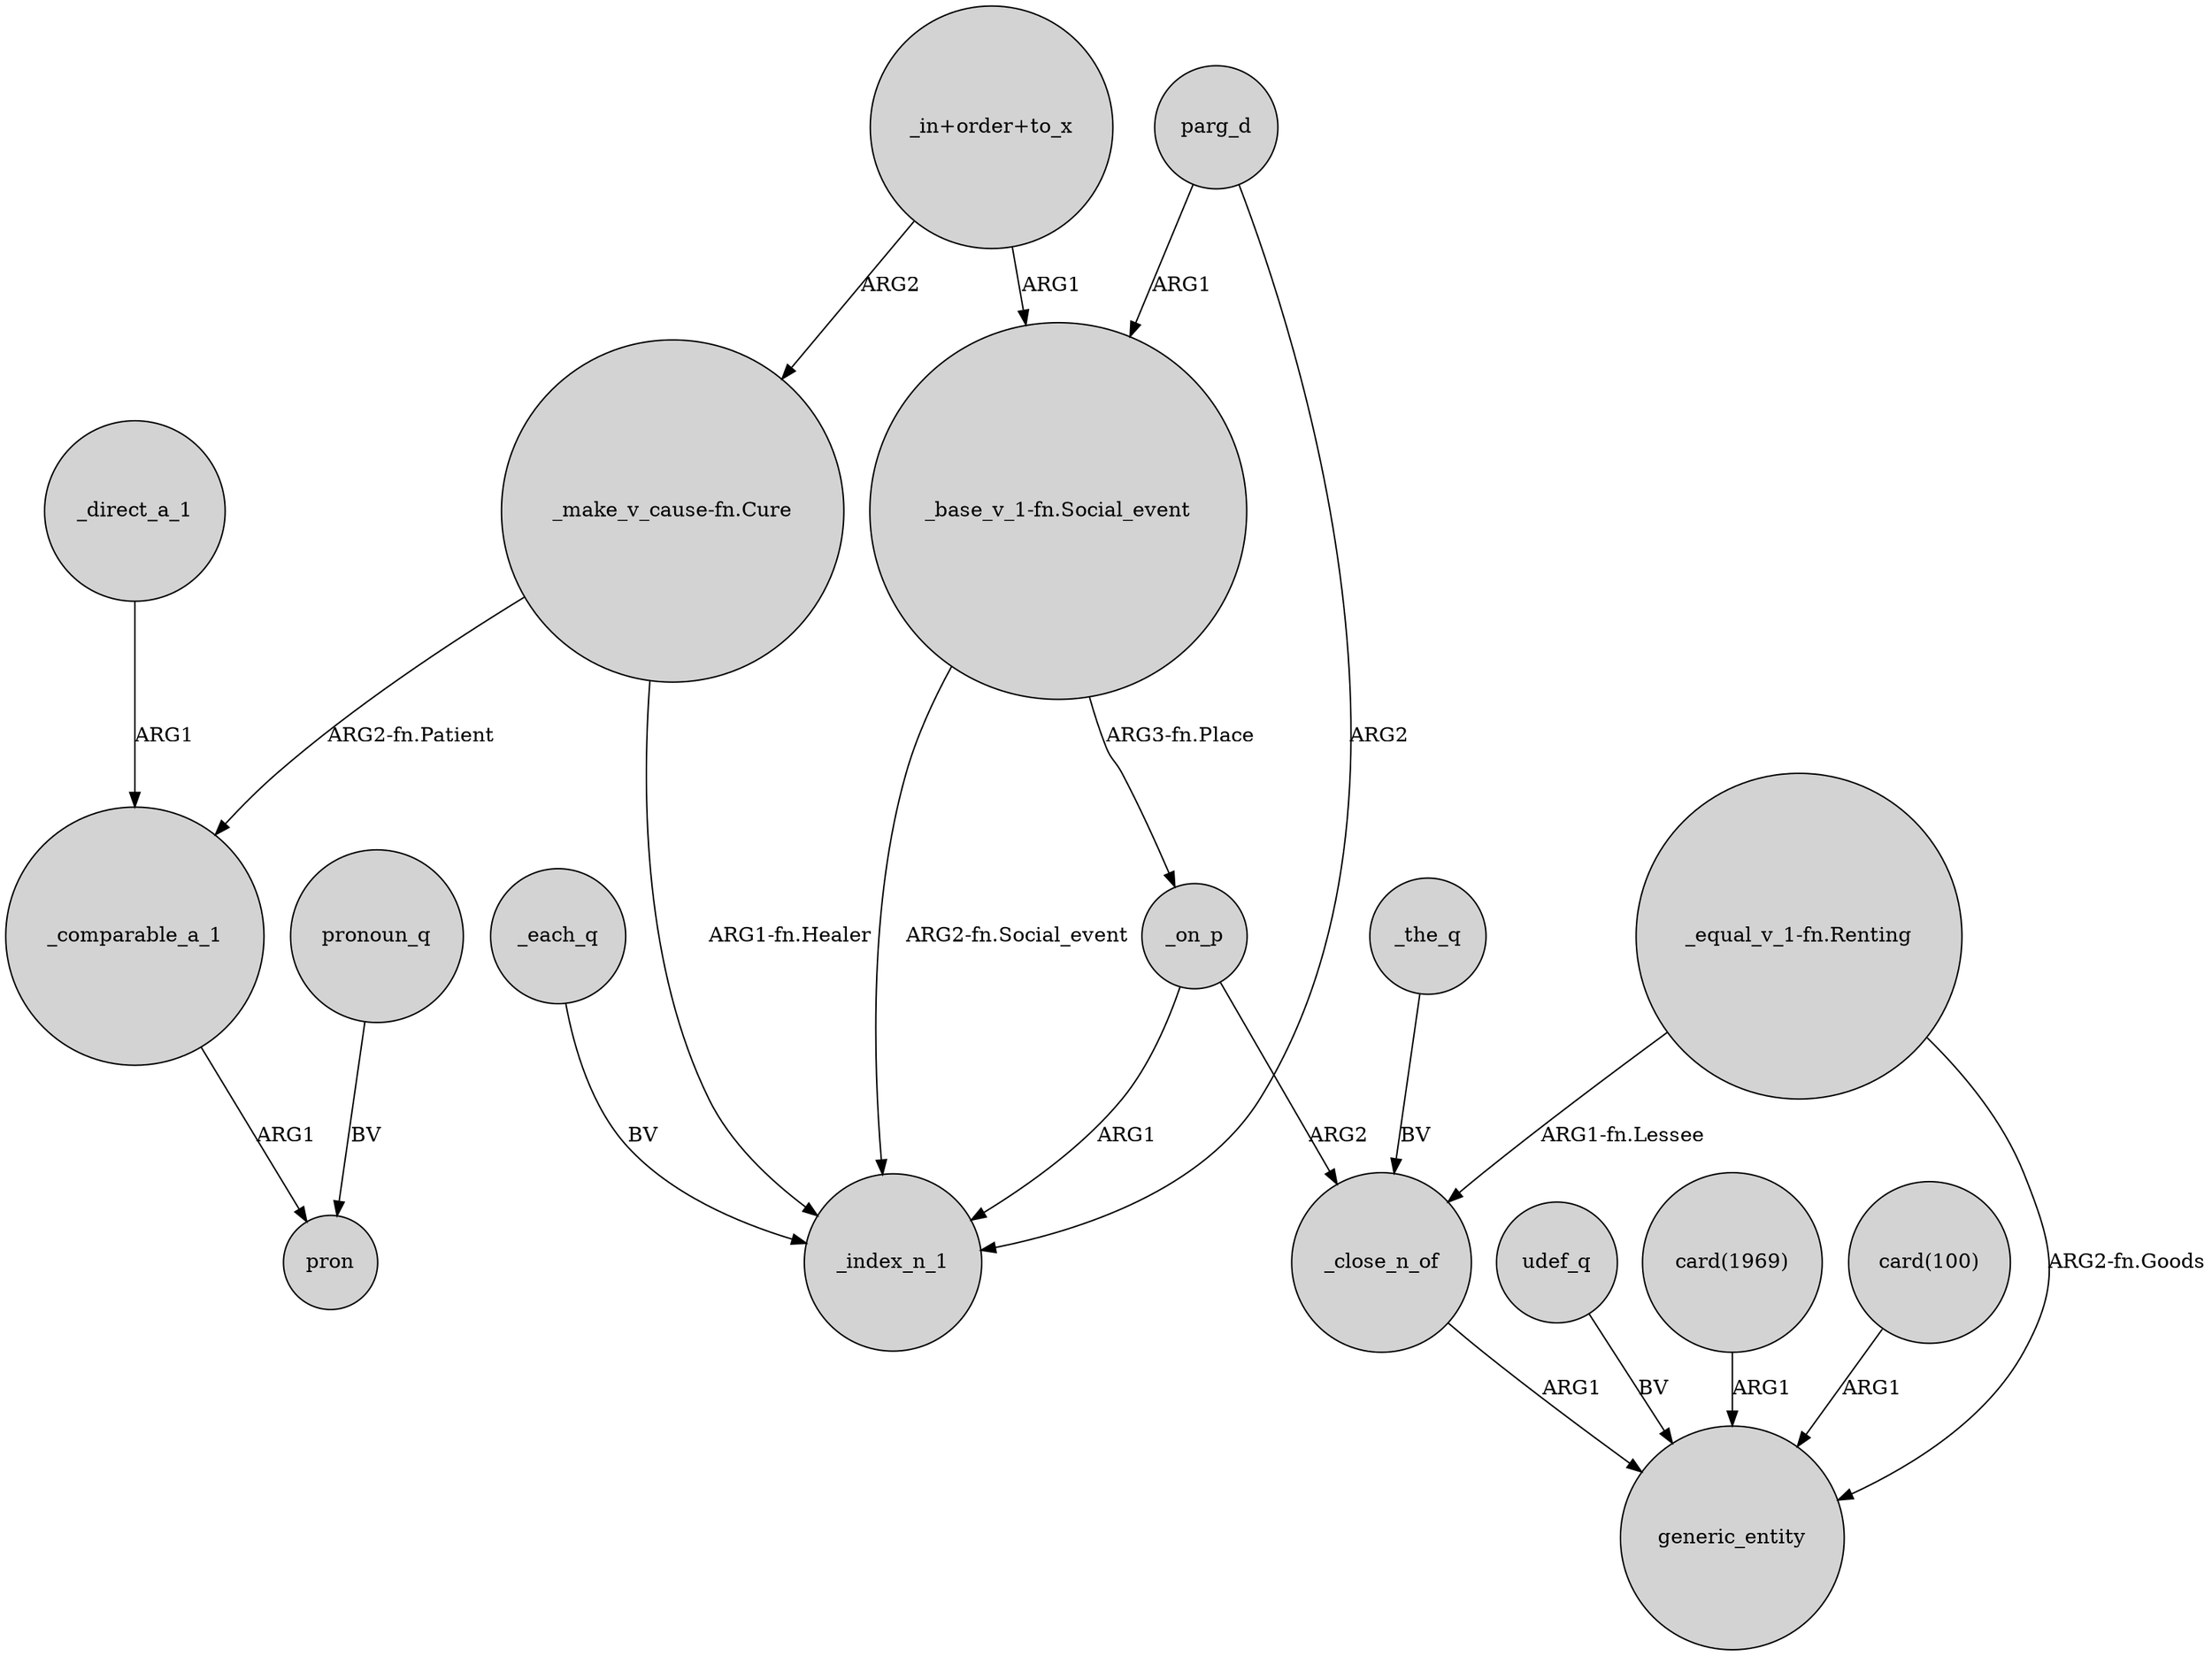 digraph {
	node [shape=circle style=filled]
	"_base_v_1-fn.Social_event" -> _on_p [label="ARG3-fn.Place"]
	"_in+order+to_x" -> "_base_v_1-fn.Social_event" [label=ARG1]
	"_in+order+to_x" -> "_make_v_cause-fn.Cure" [label=ARG2]
	_each_q -> _index_n_1 [label=BV]
	_on_p -> _index_n_1 [label=ARG1]
	"_make_v_cause-fn.Cure" -> _index_n_1 [label="ARG1-fn.Healer"]
	udef_q -> generic_entity [label=BV]
	_comparable_a_1 -> pron [label=ARG1]
	pronoun_q -> pron [label=BV]
	"card(1969)" -> generic_entity [label=ARG1]
	"_make_v_cause-fn.Cure" -> _comparable_a_1 [label="ARG2-fn.Patient"]
	"_base_v_1-fn.Social_event" -> _index_n_1 [label="ARG2-fn.Social_event"]
	_on_p -> _close_n_of [label=ARG2]
	"card(100)" -> generic_entity [label=ARG1]
	_direct_a_1 -> _comparable_a_1 [label=ARG1]
	"_equal_v_1-fn.Renting" -> generic_entity [label="ARG2-fn.Goods"]
	parg_d -> "_base_v_1-fn.Social_event" [label=ARG1]
	parg_d -> _index_n_1 [label=ARG2]
	_the_q -> _close_n_of [label=BV]
	_close_n_of -> generic_entity [label=ARG1]
	"_equal_v_1-fn.Renting" -> _close_n_of [label="ARG1-fn.Lessee"]
}
